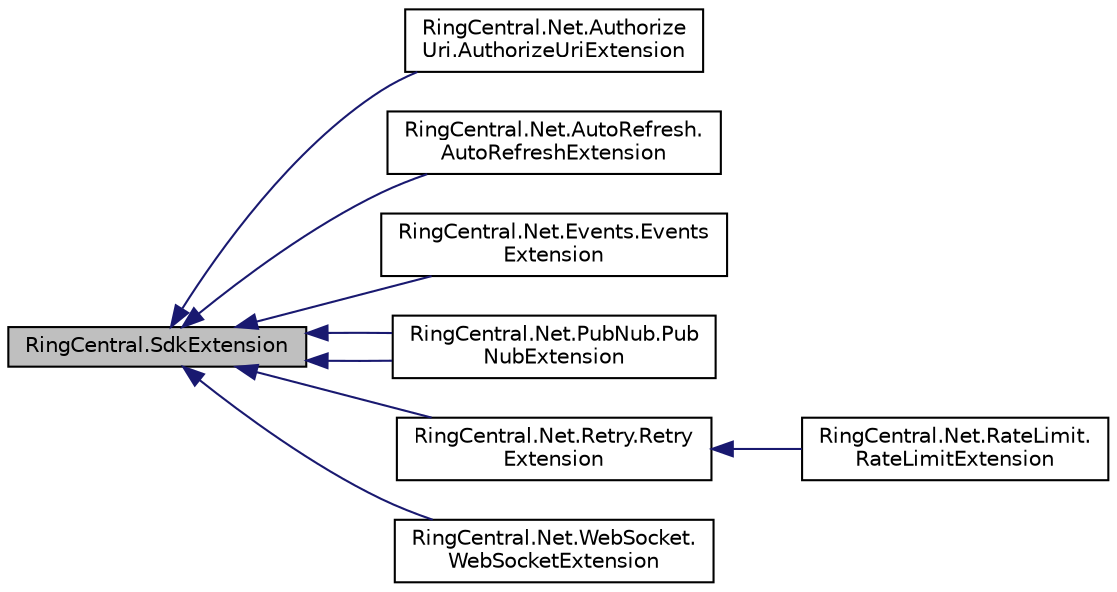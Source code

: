 digraph "RingCentral.SdkExtension"
{
 // LATEX_PDF_SIZE
  edge [fontname="Helvetica",fontsize="10",labelfontname="Helvetica",labelfontsize="10"];
  node [fontname="Helvetica",fontsize="10",shape=record];
  rankdir="LR";
  Node1 [label="RingCentral.SdkExtension",height=0.2,width=0.4,color="black", fillcolor="grey75", style="filled", fontcolor="black",tooltip=" "];
  Node1 -> Node2 [dir="back",color="midnightblue",fontsize="10",style="solid",fontname="Helvetica"];
  Node2 [label="RingCentral.Net.Authorize\lUri.AuthorizeUriExtension",height=0.2,width=0.4,color="black", fillcolor="white", style="filled",URL="$classRingCentral_1_1Net_1_1AuthorizeUri_1_1AuthorizeUriExtension.html",tooltip=" "];
  Node1 -> Node3 [dir="back",color="midnightblue",fontsize="10",style="solid",fontname="Helvetica"];
  Node3 [label="RingCentral.Net.AutoRefresh.\lAutoRefreshExtension",height=0.2,width=0.4,color="black", fillcolor="white", style="filled",URL="$classRingCentral_1_1Net_1_1AutoRefresh_1_1AutoRefreshExtension.html",tooltip=" "];
  Node1 -> Node4 [dir="back",color="midnightblue",fontsize="10",style="solid",fontname="Helvetica"];
  Node4 [label="RingCentral.Net.Events.Events\lExtension",height=0.2,width=0.4,color="black", fillcolor="white", style="filled",URL="$classRingCentral_1_1Net_1_1Events_1_1EventsExtension.html",tooltip=" "];
  Node1 -> Node5 [dir="back",color="midnightblue",fontsize="10",style="solid",fontname="Helvetica"];
  Node5 [label="RingCentral.Net.PubNub.Pub\lNubExtension",height=0.2,width=0.4,color="black", fillcolor="white", style="filled",URL="$classRingCentral_1_1Net_1_1PubNub_1_1PubNubExtension.html",tooltip=" "];
  Node1 -> Node5 [dir="back",color="midnightblue",fontsize="10",style="solid",fontname="Helvetica"];
  Node1 -> Node6 [dir="back",color="midnightblue",fontsize="10",style="solid",fontname="Helvetica"];
  Node6 [label="RingCentral.Net.Retry.Retry\lExtension",height=0.2,width=0.4,color="black", fillcolor="white", style="filled",URL="$classRingCentral_1_1Net_1_1Retry_1_1RetryExtension.html",tooltip=" "];
  Node6 -> Node7 [dir="back",color="midnightblue",fontsize="10",style="solid",fontname="Helvetica"];
  Node7 [label="RingCentral.Net.RateLimit.\lRateLimitExtension",height=0.2,width=0.4,color="black", fillcolor="white", style="filled",URL="$classRingCentral_1_1Net_1_1RateLimit_1_1RateLimitExtension.html",tooltip=" "];
  Node1 -> Node8 [dir="back",color="midnightblue",fontsize="10",style="solid",fontname="Helvetica"];
  Node8 [label="RingCentral.Net.WebSocket.\lWebSocketExtension",height=0.2,width=0.4,color="black", fillcolor="white", style="filled",URL="$classRingCentral_1_1Net_1_1WebSocket_1_1WebSocketExtension.html",tooltip=" "];
}
